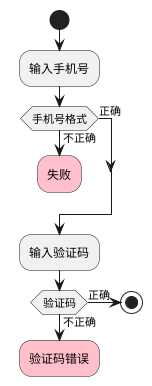 @startuml
'https://plantuml.com/activity-diagram-beta

start
:输入手机号;
if (手机号格式) then (不正确)
     #pink:失败;
    kill;
else (正确)
endif
:输入验证码;
if (验证码) then(正确)
    stop;
else (不正确)

#pink:验证码错误;
kill

@enduml
